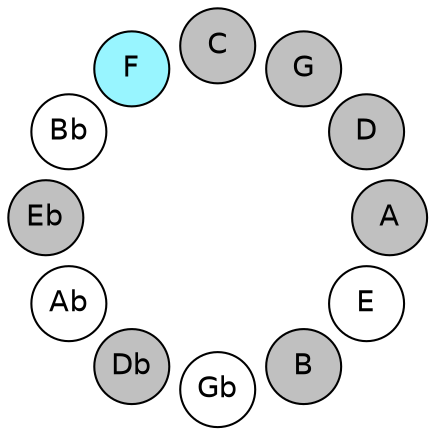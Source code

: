 
graph {

layout = circo;
mindist = .1

node [shape = circle, fontname = Helvetica, margin = 0, style = filled]
edge [style=invis]

subgraph 1 {
	E -- B -- Gb -- Db -- Ab -- Eb -- Bb -- F -- C -- G -- D -- A -- E
}

E [fillcolor = white];
B [fillcolor = gray];
Gb [fillcolor = white];
Db [fillcolor = gray];
Ab [fillcolor = white];
Eb [fillcolor = gray];
Bb [fillcolor = white];
F [fillcolor = cadetblue1];
C [fillcolor = gray];
G [fillcolor = gray];
D [fillcolor = gray];
A [fillcolor = gray];
}
